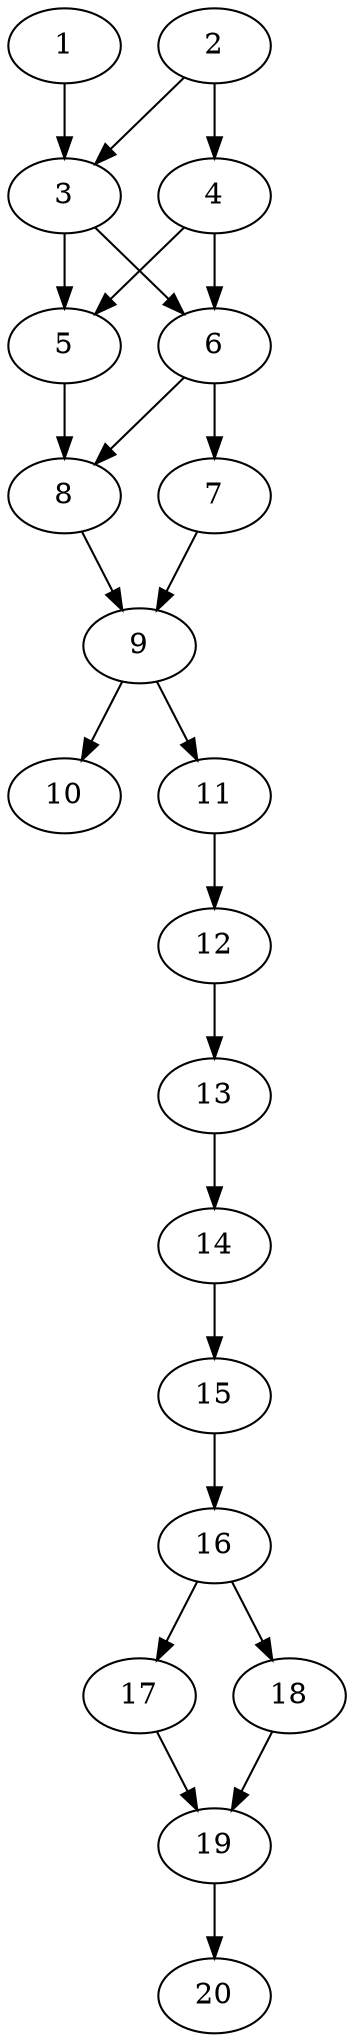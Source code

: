 // DAG automatically generated by daggen at Thu Oct  3 13:58:43 2019
// ./daggen --dot -n 20 --ccr 0.5 --fat 0.3 --regular 0.7 --density 0.7 --mindata 5242880 --maxdata 52428800 
digraph G {
  1 [size="53436416", alpha="0.14", expect_size="26718208"] 
  1 -> 3 [size ="26718208"]
  2 [size="64172032", alpha="0.12", expect_size="32086016"] 
  2 -> 3 [size ="32086016"]
  2 -> 4 [size ="32086016"]
  3 [size="21886976", alpha="0.07", expect_size="10943488"] 
  3 -> 5 [size ="10943488"]
  3 -> 6 [size ="10943488"]
  4 [size="86945792", alpha="0.13", expect_size="43472896"] 
  4 -> 5 [size ="43472896"]
  4 -> 6 [size ="43472896"]
  5 [size="17754112", alpha="0.09", expect_size="8877056"] 
  5 -> 8 [size ="8877056"]
  6 [size="65667072", alpha="0.08", expect_size="32833536"] 
  6 -> 7 [size ="32833536"]
  6 -> 8 [size ="32833536"]
  7 [size="58697728", alpha="0.18", expect_size="29348864"] 
  7 -> 9 [size ="29348864"]
  8 [size="59432960", alpha="0.06", expect_size="29716480"] 
  8 -> 9 [size ="29716480"]
  9 [size="83064832", alpha="0.15", expect_size="41532416"] 
  9 -> 10 [size ="41532416"]
  9 -> 11 [size ="41532416"]
  10 [size="29775872", alpha="0.04", expect_size="14887936"] 
  11 [size="75780096", alpha="0.04", expect_size="37890048"] 
  11 -> 12 [size ="37890048"]
  12 [size="48005120", alpha="0.03", expect_size="24002560"] 
  12 -> 13 [size ="24002560"]
  13 [size="104536064", alpha="0.07", expect_size="52268032"] 
  13 -> 14 [size ="52268032"]
  14 [size="44523520", alpha="0.12", expect_size="22261760"] 
  14 -> 15 [size ="22261760"]
  15 [size="11005952", alpha="0.04", expect_size="5502976"] 
  15 -> 16 [size ="5502976"]
  16 [size="53565440", alpha="0.05", expect_size="26782720"] 
  16 -> 17 [size ="26782720"]
  16 -> 18 [size ="26782720"]
  17 [size="90441728", alpha="0.18", expect_size="45220864"] 
  17 -> 19 [size ="45220864"]
  18 [size="80744448", alpha="0.07", expect_size="40372224"] 
  18 -> 19 [size ="40372224"]
  19 [size="16951296", alpha="0.01", expect_size="8475648"] 
  19 -> 20 [size ="8475648"]
  20 [size="89765888", alpha="0.10", expect_size="44882944"] 
}
